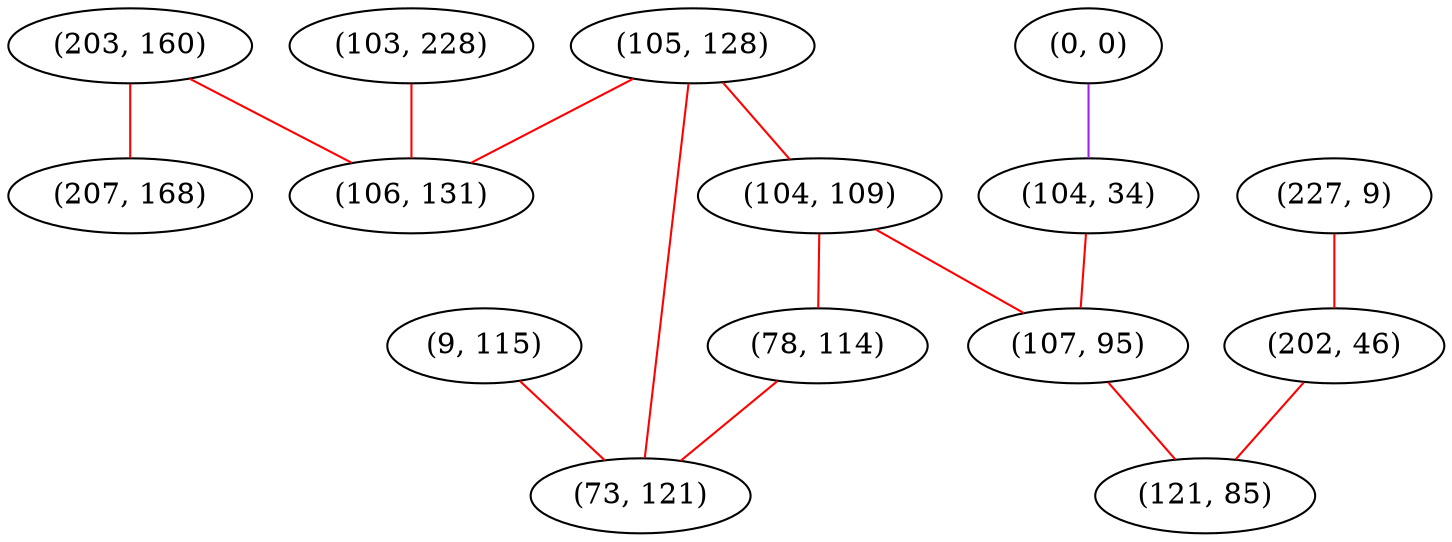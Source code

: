 graph "" {
"(203, 160)";
"(105, 128)";
"(0, 0)";
"(104, 109)";
"(104, 34)";
"(107, 95)";
"(78, 114)";
"(103, 228)";
"(227, 9)";
"(202, 46)";
"(207, 168)";
"(121, 85)";
"(9, 115)";
"(106, 131)";
"(73, 121)";
"(203, 160)" -- "(207, 168)"  [color=red, key=0, weight=1];
"(203, 160)" -- "(106, 131)"  [color=red, key=0, weight=1];
"(105, 128)" -- "(104, 109)"  [color=red, key=0, weight=1];
"(105, 128)" -- "(106, 131)"  [color=red, key=0, weight=1];
"(105, 128)" -- "(73, 121)"  [color=red, key=0, weight=1];
"(0, 0)" -- "(104, 34)"  [color=purple, key=0, weight=4];
"(104, 109)" -- "(107, 95)"  [color=red, key=0, weight=1];
"(104, 109)" -- "(78, 114)"  [color=red, key=0, weight=1];
"(104, 34)" -- "(107, 95)"  [color=red, key=0, weight=1];
"(107, 95)" -- "(121, 85)"  [color=red, key=0, weight=1];
"(78, 114)" -- "(73, 121)"  [color=red, key=0, weight=1];
"(103, 228)" -- "(106, 131)"  [color=red, key=0, weight=1];
"(227, 9)" -- "(202, 46)"  [color=red, key=0, weight=1];
"(202, 46)" -- "(121, 85)"  [color=red, key=0, weight=1];
"(9, 115)" -- "(73, 121)"  [color=red, key=0, weight=1];
}
